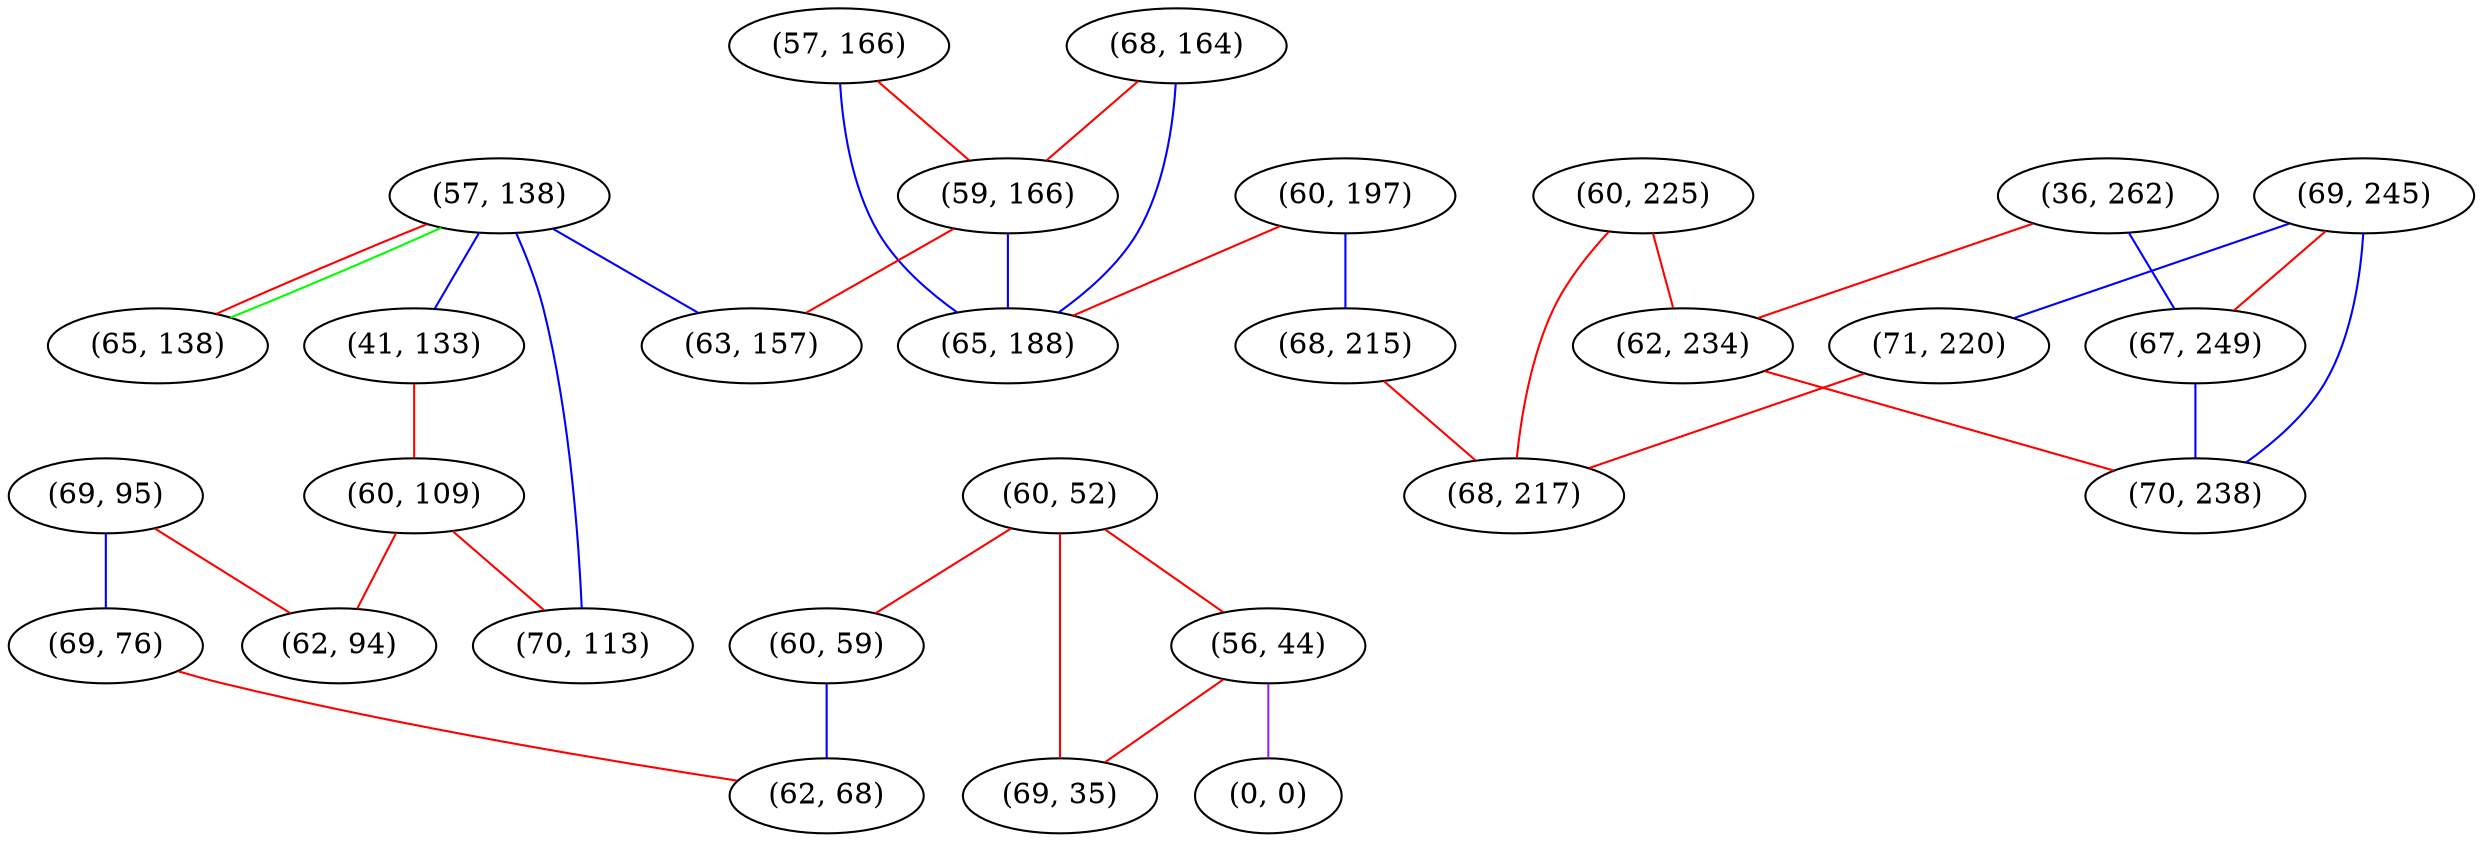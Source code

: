 graph "" {
"(57, 138)";
"(60, 197)";
"(69, 95)";
"(36, 262)";
"(60, 52)";
"(60, 225)";
"(41, 133)";
"(69, 76)";
"(57, 166)";
"(68, 215)";
"(69, 245)";
"(56, 44)";
"(60, 109)";
"(0, 0)";
"(68, 164)";
"(59, 166)";
"(71, 220)";
"(62, 234)";
"(68, 217)";
"(65, 188)";
"(62, 94)";
"(63, 157)";
"(67, 249)";
"(60, 59)";
"(65, 138)";
"(62, 68)";
"(70, 113)";
"(70, 238)";
"(69, 35)";
"(57, 138)" -- "(65, 138)"  [color=red, key=0, weight=1];
"(57, 138)" -- "(65, 138)"  [color=green, key=1, weight=2];
"(57, 138)" -- "(41, 133)"  [color=blue, key=0, weight=3];
"(57, 138)" -- "(70, 113)"  [color=blue, key=0, weight=3];
"(57, 138)" -- "(63, 157)"  [color=blue, key=0, weight=3];
"(60, 197)" -- "(68, 215)"  [color=blue, key=0, weight=3];
"(60, 197)" -- "(65, 188)"  [color=red, key=0, weight=1];
"(69, 95)" -- "(69, 76)"  [color=blue, key=0, weight=3];
"(69, 95)" -- "(62, 94)"  [color=red, key=0, weight=1];
"(36, 262)" -- "(62, 234)"  [color=red, key=0, weight=1];
"(36, 262)" -- "(67, 249)"  [color=blue, key=0, weight=3];
"(60, 52)" -- "(69, 35)"  [color=red, key=0, weight=1];
"(60, 52)" -- "(60, 59)"  [color=red, key=0, weight=1];
"(60, 52)" -- "(56, 44)"  [color=red, key=0, weight=1];
"(60, 225)" -- "(62, 234)"  [color=red, key=0, weight=1];
"(60, 225)" -- "(68, 217)"  [color=red, key=0, weight=1];
"(41, 133)" -- "(60, 109)"  [color=red, key=0, weight=1];
"(69, 76)" -- "(62, 68)"  [color=red, key=0, weight=1];
"(57, 166)" -- "(65, 188)"  [color=blue, key=0, weight=3];
"(57, 166)" -- "(59, 166)"  [color=red, key=0, weight=1];
"(68, 215)" -- "(68, 217)"  [color=red, key=0, weight=1];
"(69, 245)" -- "(71, 220)"  [color=blue, key=0, weight=3];
"(69, 245)" -- "(67, 249)"  [color=red, key=0, weight=1];
"(69, 245)" -- "(70, 238)"  [color=blue, key=0, weight=3];
"(56, 44)" -- "(0, 0)"  [color=purple, key=0, weight=4];
"(56, 44)" -- "(69, 35)"  [color=red, key=0, weight=1];
"(60, 109)" -- "(70, 113)"  [color=red, key=0, weight=1];
"(60, 109)" -- "(62, 94)"  [color=red, key=0, weight=1];
"(68, 164)" -- "(65, 188)"  [color=blue, key=0, weight=3];
"(68, 164)" -- "(59, 166)"  [color=red, key=0, weight=1];
"(59, 166)" -- "(65, 188)"  [color=blue, key=0, weight=3];
"(59, 166)" -- "(63, 157)"  [color=red, key=0, weight=1];
"(71, 220)" -- "(68, 217)"  [color=red, key=0, weight=1];
"(62, 234)" -- "(70, 238)"  [color=red, key=0, weight=1];
"(67, 249)" -- "(70, 238)"  [color=blue, key=0, weight=3];
"(60, 59)" -- "(62, 68)"  [color=blue, key=0, weight=3];
}
